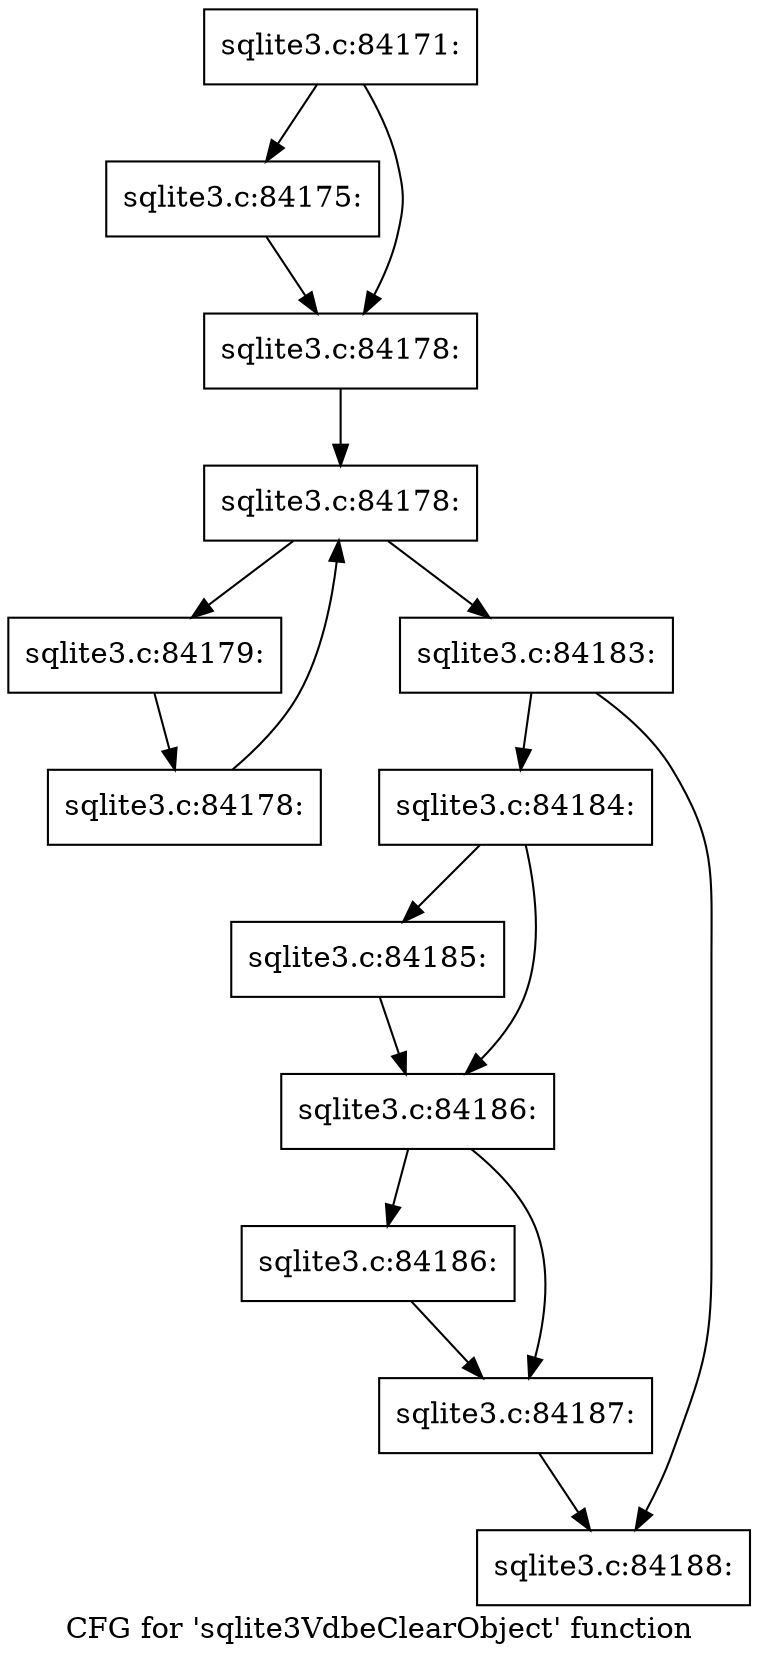 digraph "CFG for 'sqlite3VdbeClearObject' function" {
	label="CFG for 'sqlite3VdbeClearObject' function";

	Node0x55c0f79bd1b0 [shape=record,label="{sqlite3.c:84171:}"];
	Node0x55c0f79bd1b0 -> Node0x55c0f79c1000;
	Node0x55c0f79bd1b0 -> Node0x55c0f79c1050;
	Node0x55c0f79c1000 [shape=record,label="{sqlite3.c:84175:}"];
	Node0x55c0f79c1000 -> Node0x55c0f79c1050;
	Node0x55c0f79c1050 [shape=record,label="{sqlite3.c:84178:}"];
	Node0x55c0f79c1050 -> Node0x55c0f79c1a30;
	Node0x55c0f79c1a30 [shape=record,label="{sqlite3.c:84178:}"];
	Node0x55c0f79c1a30 -> Node0x55c0f79c2500;
	Node0x55c0f79c1a30 -> Node0x55c0f5ba6610;
	Node0x55c0f79c2500 [shape=record,label="{sqlite3.c:84179:}"];
	Node0x55c0f79c2500 -> Node0x55c0f79c2470;
	Node0x55c0f79c2470 [shape=record,label="{sqlite3.c:84178:}"];
	Node0x55c0f79c2470 -> Node0x55c0f79c1a30;
	Node0x55c0f5ba6610 [shape=record,label="{sqlite3.c:84183:}"];
	Node0x55c0f5ba6610 -> Node0x55c0f5ba59f0;
	Node0x55c0f5ba6610 -> Node0x55c0f79c3250;
	Node0x55c0f5ba59f0 [shape=record,label="{sqlite3.c:84184:}"];
	Node0x55c0f5ba59f0 -> Node0x55c0f79c4410;
	Node0x55c0f5ba59f0 -> Node0x55c0f79c4460;
	Node0x55c0f79c4410 [shape=record,label="{sqlite3.c:84185:}"];
	Node0x55c0f79c4410 -> Node0x55c0f79c4460;
	Node0x55c0f79c4460 [shape=record,label="{sqlite3.c:84186:}"];
	Node0x55c0f79c4460 -> Node0x55c0f79c4d30;
	Node0x55c0f79c4460 -> Node0x55c0f79c4d80;
	Node0x55c0f79c4d30 [shape=record,label="{sqlite3.c:84186:}"];
	Node0x55c0f79c4d30 -> Node0x55c0f79c4d80;
	Node0x55c0f79c4d80 [shape=record,label="{sqlite3.c:84187:}"];
	Node0x55c0f79c4d80 -> Node0x55c0f79c3250;
	Node0x55c0f79c3250 [shape=record,label="{sqlite3.c:84188:}"];
}
